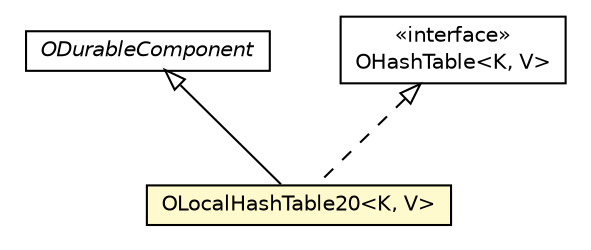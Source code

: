 #!/usr/local/bin/dot
#
# Class diagram 
# Generated by UMLGraph version R5_6-24-gf6e263 (http://www.umlgraph.org/)
#

digraph G {
	edge [fontname="Helvetica",fontsize=10,labelfontname="Helvetica",labelfontsize=10];
	node [fontname="Helvetica",fontsize=10,shape=plaintext];
	nodesep=0.25;
	ranksep=0.5;
	// com.orientechnologies.orient.core.storage.impl.local.paginated.base.ODurableComponent
	c2315767 [label=<<table title="com.orientechnologies.orient.core.storage.impl.local.paginated.base.ODurableComponent" border="0" cellborder="1" cellspacing="0" cellpadding="2" port="p" href="../../../storage/impl/local/paginated/base/ODurableComponent.html">
		<tr><td><table border="0" cellspacing="0" cellpadding="1">
<tr><td align="center" balign="center"><font face="Helvetica-Oblique"> ODurableComponent </font></td></tr>
		</table></td></tr>
		</table>>, URL="../../../storage/impl/local/paginated/base/ODurableComponent.html", fontname="Helvetica", fontcolor="black", fontsize=10.0];
	// com.orientechnologies.orient.core.index.hashindex.local.OLocalHashTable20<K, V>
	c2316020 [label=<<table title="com.orientechnologies.orient.core.index.hashindex.local.OLocalHashTable20" border="0" cellborder="1" cellspacing="0" cellpadding="2" port="p" bgcolor="lemonChiffon" href="./OLocalHashTable20.html">
		<tr><td><table border="0" cellspacing="0" cellpadding="1">
<tr><td align="center" balign="center"> OLocalHashTable20&lt;K, V&gt; </td></tr>
		</table></td></tr>
		</table>>, URL="./OLocalHashTable20.html", fontname="Helvetica", fontcolor="black", fontsize=10.0];
	// com.orientechnologies.orient.core.index.hashindex.local.OHashTable<K, V>
	c2316028 [label=<<table title="com.orientechnologies.orient.core.index.hashindex.local.OHashTable" border="0" cellborder="1" cellspacing="0" cellpadding="2" port="p" href="./OHashTable.html">
		<tr><td><table border="0" cellspacing="0" cellpadding="1">
<tr><td align="center" balign="center"> &#171;interface&#187; </td></tr>
<tr><td align="center" balign="center"> OHashTable&lt;K, V&gt; </td></tr>
		</table></td></tr>
		</table>>, URL="./OHashTable.html", fontname="Helvetica", fontcolor="black", fontsize=10.0];
	//com.orientechnologies.orient.core.index.hashindex.local.OLocalHashTable20<K, V> extends com.orientechnologies.orient.core.storage.impl.local.paginated.base.ODurableComponent
	c2315767:p -> c2316020:p [dir=back,arrowtail=empty];
	//com.orientechnologies.orient.core.index.hashindex.local.OLocalHashTable20<K, V> implements com.orientechnologies.orient.core.index.hashindex.local.OHashTable<K, V>
	c2316028:p -> c2316020:p [dir=back,arrowtail=empty,style=dashed];
}

